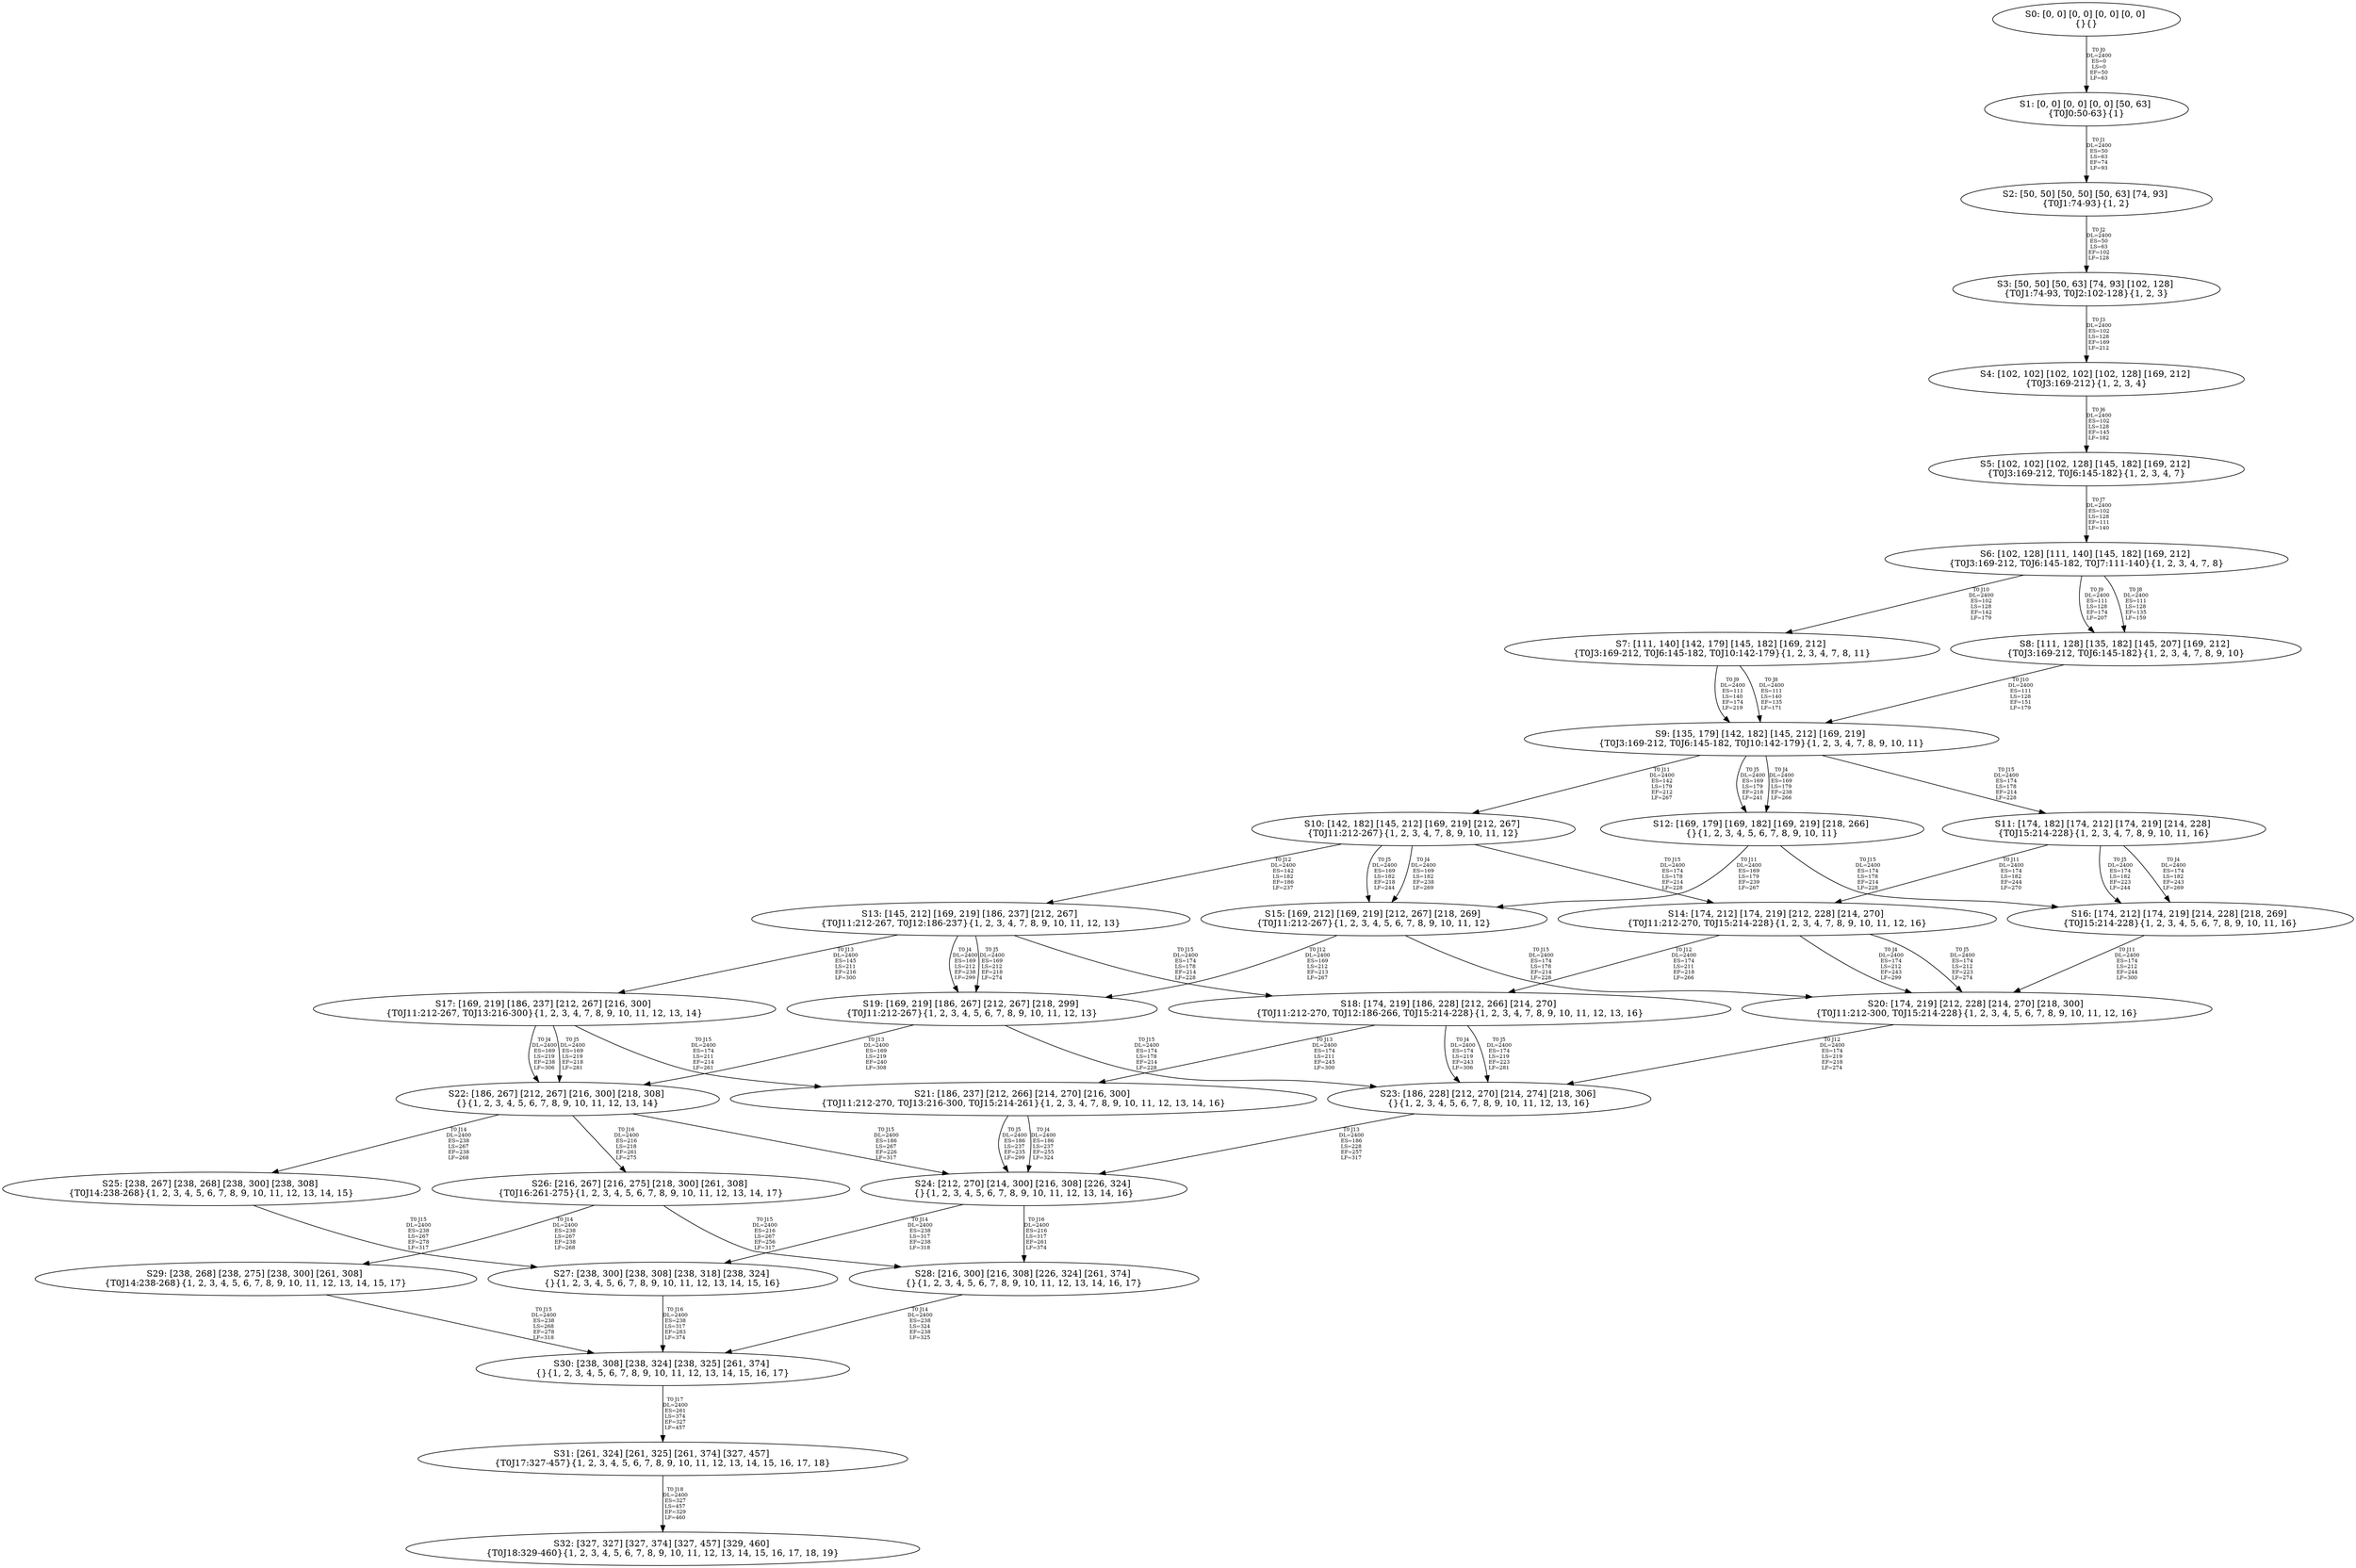 digraph {
	S0[label="S0: [0, 0] [0, 0] [0, 0] [0, 0] \n{}{}"];
	S1[label="S1: [0, 0] [0, 0] [0, 0] [50, 63] \n{T0J0:50-63}{1}"];
	S2[label="S2: [50, 50] [50, 50] [50, 63] [74, 93] \n{T0J1:74-93}{1, 2}"];
	S3[label="S3: [50, 50] [50, 63] [74, 93] [102, 128] \n{T0J1:74-93, T0J2:102-128}{1, 2, 3}"];
	S4[label="S4: [102, 102] [102, 102] [102, 128] [169, 212] \n{T0J3:169-212}{1, 2, 3, 4}"];
	S5[label="S5: [102, 102] [102, 128] [145, 182] [169, 212] \n{T0J3:169-212, T0J6:145-182}{1, 2, 3, 4, 7}"];
	S6[label="S6: [102, 128] [111, 140] [145, 182] [169, 212] \n{T0J3:169-212, T0J6:145-182, T0J7:111-140}{1, 2, 3, 4, 7, 8}"];
	S7[label="S7: [111, 140] [142, 179] [145, 182] [169, 212] \n{T0J3:169-212, T0J6:145-182, T0J10:142-179}{1, 2, 3, 4, 7, 8, 11}"];
	S8[label="S8: [111, 128] [135, 182] [145, 207] [169, 212] \n{T0J3:169-212, T0J6:145-182}{1, 2, 3, 4, 7, 8, 9, 10}"];
	S9[label="S9: [135, 179] [142, 182] [145, 212] [169, 219] \n{T0J3:169-212, T0J6:145-182, T0J10:142-179}{1, 2, 3, 4, 7, 8, 9, 10, 11}"];
	S10[label="S10: [142, 182] [145, 212] [169, 219] [212, 267] \n{T0J11:212-267}{1, 2, 3, 4, 7, 8, 9, 10, 11, 12}"];
	S11[label="S11: [174, 182] [174, 212] [174, 219] [214, 228] \n{T0J15:214-228}{1, 2, 3, 4, 7, 8, 9, 10, 11, 16}"];
	S12[label="S12: [169, 179] [169, 182] [169, 219] [218, 266] \n{}{1, 2, 3, 4, 5, 6, 7, 8, 9, 10, 11}"];
	S13[label="S13: [145, 212] [169, 219] [186, 237] [212, 267] \n{T0J11:212-267, T0J12:186-237}{1, 2, 3, 4, 7, 8, 9, 10, 11, 12, 13}"];
	S14[label="S14: [174, 212] [174, 219] [212, 228] [214, 270] \n{T0J11:212-270, T0J15:214-228}{1, 2, 3, 4, 7, 8, 9, 10, 11, 12, 16}"];
	S15[label="S15: [169, 212] [169, 219] [212, 267] [218, 269] \n{T0J11:212-267}{1, 2, 3, 4, 5, 6, 7, 8, 9, 10, 11, 12}"];
	S16[label="S16: [174, 212] [174, 219] [214, 228] [218, 269] \n{T0J15:214-228}{1, 2, 3, 4, 5, 6, 7, 8, 9, 10, 11, 16}"];
	S17[label="S17: [169, 219] [186, 237] [212, 267] [216, 300] \n{T0J11:212-267, T0J13:216-300}{1, 2, 3, 4, 7, 8, 9, 10, 11, 12, 13, 14}"];
	S18[label="S18: [174, 219] [186, 228] [212, 266] [214, 270] \n{T0J11:212-270, T0J12:186-266, T0J15:214-228}{1, 2, 3, 4, 7, 8, 9, 10, 11, 12, 13, 16}"];
	S19[label="S19: [169, 219] [186, 267] [212, 267] [218, 299] \n{T0J11:212-267}{1, 2, 3, 4, 5, 6, 7, 8, 9, 10, 11, 12, 13}"];
	S20[label="S20: [174, 219] [212, 228] [214, 270] [218, 300] \n{T0J11:212-300, T0J15:214-228}{1, 2, 3, 4, 5, 6, 7, 8, 9, 10, 11, 12, 16}"];
	S21[label="S21: [186, 237] [212, 266] [214, 270] [216, 300] \n{T0J11:212-270, T0J13:216-300, T0J15:214-261}{1, 2, 3, 4, 7, 8, 9, 10, 11, 12, 13, 14, 16}"];
	S22[label="S22: [186, 267] [212, 267] [216, 300] [218, 308] \n{}{1, 2, 3, 4, 5, 6, 7, 8, 9, 10, 11, 12, 13, 14}"];
	S23[label="S23: [186, 228] [212, 270] [214, 274] [218, 306] \n{}{1, 2, 3, 4, 5, 6, 7, 8, 9, 10, 11, 12, 13, 16}"];
	S24[label="S24: [212, 270] [214, 300] [216, 308] [226, 324] \n{}{1, 2, 3, 4, 5, 6, 7, 8, 9, 10, 11, 12, 13, 14, 16}"];
	S25[label="S25: [238, 267] [238, 268] [238, 300] [238, 308] \n{T0J14:238-268}{1, 2, 3, 4, 5, 6, 7, 8, 9, 10, 11, 12, 13, 14, 15}"];
	S26[label="S26: [216, 267] [216, 275] [218, 300] [261, 308] \n{T0J16:261-275}{1, 2, 3, 4, 5, 6, 7, 8, 9, 10, 11, 12, 13, 14, 17}"];
	S27[label="S27: [238, 300] [238, 308] [238, 318] [238, 324] \n{}{1, 2, 3, 4, 5, 6, 7, 8, 9, 10, 11, 12, 13, 14, 15, 16}"];
	S28[label="S28: [216, 300] [216, 308] [226, 324] [261, 374] \n{}{1, 2, 3, 4, 5, 6, 7, 8, 9, 10, 11, 12, 13, 14, 16, 17}"];
	S29[label="S29: [238, 268] [238, 275] [238, 300] [261, 308] \n{T0J14:238-268}{1, 2, 3, 4, 5, 6, 7, 8, 9, 10, 11, 12, 13, 14, 15, 17}"];
	S30[label="S30: [238, 308] [238, 324] [238, 325] [261, 374] \n{}{1, 2, 3, 4, 5, 6, 7, 8, 9, 10, 11, 12, 13, 14, 15, 16, 17}"];
	S31[label="S31: [261, 324] [261, 325] [261, 374] [327, 457] \n{T0J17:327-457}{1, 2, 3, 4, 5, 6, 7, 8, 9, 10, 11, 12, 13, 14, 15, 16, 17, 18}"];
	S32[label="S32: [327, 327] [327, 374] [327, 457] [329, 460] \n{T0J18:329-460}{1, 2, 3, 4, 5, 6, 7, 8, 9, 10, 11, 12, 13, 14, 15, 16, 17, 18, 19}"];
	S0 -> S1[label="T0 J0\nDL=2400\nES=0\nLS=0\nEF=50\nLF=63",fontsize=8];
	S1 -> S2[label="T0 J1\nDL=2400\nES=50\nLS=63\nEF=74\nLF=93",fontsize=8];
	S2 -> S3[label="T0 J2\nDL=2400\nES=50\nLS=63\nEF=102\nLF=128",fontsize=8];
	S3 -> S4[label="T0 J3\nDL=2400\nES=102\nLS=128\nEF=169\nLF=212",fontsize=8];
	S4 -> S5[label="T0 J6\nDL=2400\nES=102\nLS=128\nEF=145\nLF=182",fontsize=8];
	S5 -> S6[label="T0 J7\nDL=2400\nES=102\nLS=128\nEF=111\nLF=140",fontsize=8];
	S6 -> S8[label="T0 J8\nDL=2400\nES=111\nLS=128\nEF=135\nLF=159",fontsize=8];
	S6 -> S8[label="T0 J9\nDL=2400\nES=111\nLS=128\nEF=174\nLF=207",fontsize=8];
	S6 -> S7[label="T0 J10\nDL=2400\nES=102\nLS=128\nEF=142\nLF=179",fontsize=8];
	S7 -> S9[label="T0 J8\nDL=2400\nES=111\nLS=140\nEF=135\nLF=171",fontsize=8];
	S7 -> S9[label="T0 J9\nDL=2400\nES=111\nLS=140\nEF=174\nLF=219",fontsize=8];
	S8 -> S9[label="T0 J10\nDL=2400\nES=111\nLS=128\nEF=151\nLF=179",fontsize=8];
	S9 -> S12[label="T0 J4\nDL=2400\nES=169\nLS=179\nEF=238\nLF=266",fontsize=8];
	S9 -> S12[label="T0 J5\nDL=2400\nES=169\nLS=179\nEF=218\nLF=241",fontsize=8];
	S9 -> S10[label="T0 J11\nDL=2400\nES=142\nLS=179\nEF=212\nLF=267",fontsize=8];
	S9 -> S11[label="T0 J15\nDL=2400\nES=174\nLS=178\nEF=214\nLF=228",fontsize=8];
	S10 -> S15[label="T0 J4\nDL=2400\nES=169\nLS=182\nEF=238\nLF=269",fontsize=8];
	S10 -> S15[label="T0 J5\nDL=2400\nES=169\nLS=182\nEF=218\nLF=244",fontsize=8];
	S10 -> S13[label="T0 J12\nDL=2400\nES=142\nLS=182\nEF=186\nLF=237",fontsize=8];
	S10 -> S14[label="T0 J15\nDL=2400\nES=174\nLS=178\nEF=214\nLF=228",fontsize=8];
	S11 -> S16[label="T0 J4\nDL=2400\nES=174\nLS=182\nEF=243\nLF=269",fontsize=8];
	S11 -> S16[label="T0 J5\nDL=2400\nES=174\nLS=182\nEF=223\nLF=244",fontsize=8];
	S11 -> S14[label="T0 J11\nDL=2400\nES=174\nLS=182\nEF=244\nLF=270",fontsize=8];
	S12 -> S15[label="T0 J11\nDL=2400\nES=169\nLS=179\nEF=239\nLF=267",fontsize=8];
	S12 -> S16[label="T0 J15\nDL=2400\nES=174\nLS=178\nEF=214\nLF=228",fontsize=8];
	S13 -> S19[label="T0 J4\nDL=2400\nES=169\nLS=212\nEF=238\nLF=299",fontsize=8];
	S13 -> S19[label="T0 J5\nDL=2400\nES=169\nLS=212\nEF=218\nLF=274",fontsize=8];
	S13 -> S17[label="T0 J13\nDL=2400\nES=145\nLS=211\nEF=216\nLF=300",fontsize=8];
	S13 -> S18[label="T0 J15\nDL=2400\nES=174\nLS=178\nEF=214\nLF=228",fontsize=8];
	S14 -> S20[label="T0 J4\nDL=2400\nES=174\nLS=212\nEF=243\nLF=299",fontsize=8];
	S14 -> S20[label="T0 J5\nDL=2400\nES=174\nLS=212\nEF=223\nLF=274",fontsize=8];
	S14 -> S18[label="T0 J12\nDL=2400\nES=174\nLS=211\nEF=218\nLF=266",fontsize=8];
	S15 -> S19[label="T0 J12\nDL=2400\nES=169\nLS=212\nEF=213\nLF=267",fontsize=8];
	S15 -> S20[label="T0 J15\nDL=2400\nES=174\nLS=178\nEF=214\nLF=228",fontsize=8];
	S16 -> S20[label="T0 J11\nDL=2400\nES=174\nLS=212\nEF=244\nLF=300",fontsize=8];
	S17 -> S22[label="T0 J4\nDL=2400\nES=169\nLS=219\nEF=238\nLF=306",fontsize=8];
	S17 -> S22[label="T0 J5\nDL=2400\nES=169\nLS=219\nEF=218\nLF=281",fontsize=8];
	S17 -> S21[label="T0 J15\nDL=2400\nES=174\nLS=211\nEF=214\nLF=261",fontsize=8];
	S18 -> S23[label="T0 J4\nDL=2400\nES=174\nLS=219\nEF=243\nLF=306",fontsize=8];
	S18 -> S23[label="T0 J5\nDL=2400\nES=174\nLS=219\nEF=223\nLF=281",fontsize=8];
	S18 -> S21[label="T0 J13\nDL=2400\nES=174\nLS=211\nEF=245\nLF=300",fontsize=8];
	S19 -> S22[label="T0 J13\nDL=2400\nES=169\nLS=219\nEF=240\nLF=308",fontsize=8];
	S19 -> S23[label="T0 J15\nDL=2400\nES=174\nLS=178\nEF=214\nLF=228",fontsize=8];
	S20 -> S23[label="T0 J12\nDL=2400\nES=174\nLS=219\nEF=218\nLF=274",fontsize=8];
	S21 -> S24[label="T0 J4\nDL=2400\nES=186\nLS=237\nEF=255\nLF=324",fontsize=8];
	S21 -> S24[label="T0 J5\nDL=2400\nES=186\nLS=237\nEF=235\nLF=299",fontsize=8];
	S22 -> S25[label="T0 J14\nDL=2400\nES=238\nLS=267\nEF=238\nLF=268",fontsize=8];
	S22 -> S24[label="T0 J15\nDL=2400\nES=186\nLS=267\nEF=226\nLF=317",fontsize=8];
	S22 -> S26[label="T0 J16\nDL=2400\nES=216\nLS=218\nEF=261\nLF=275",fontsize=8];
	S23 -> S24[label="T0 J13\nDL=2400\nES=186\nLS=228\nEF=257\nLF=317",fontsize=8];
	S24 -> S27[label="T0 J14\nDL=2400\nES=238\nLS=317\nEF=238\nLF=318",fontsize=8];
	S24 -> S28[label="T0 J16\nDL=2400\nES=216\nLS=317\nEF=261\nLF=374",fontsize=8];
	S25 -> S27[label="T0 J15\nDL=2400\nES=238\nLS=267\nEF=278\nLF=317",fontsize=8];
	S26 -> S29[label="T0 J14\nDL=2400\nES=238\nLS=267\nEF=238\nLF=268",fontsize=8];
	S26 -> S28[label="T0 J15\nDL=2400\nES=216\nLS=267\nEF=256\nLF=317",fontsize=8];
	S27 -> S30[label="T0 J16\nDL=2400\nES=238\nLS=317\nEF=283\nLF=374",fontsize=8];
	S28 -> S30[label="T0 J14\nDL=2400\nES=238\nLS=324\nEF=238\nLF=325",fontsize=8];
	S29 -> S30[label="T0 J15\nDL=2400\nES=238\nLS=268\nEF=278\nLF=318",fontsize=8];
	S30 -> S31[label="T0 J17\nDL=2400\nES=261\nLS=374\nEF=327\nLF=457",fontsize=8];
	S31 -> S32[label="T0 J18\nDL=2400\nES=327\nLS=457\nEF=329\nLF=460",fontsize=8];
}
